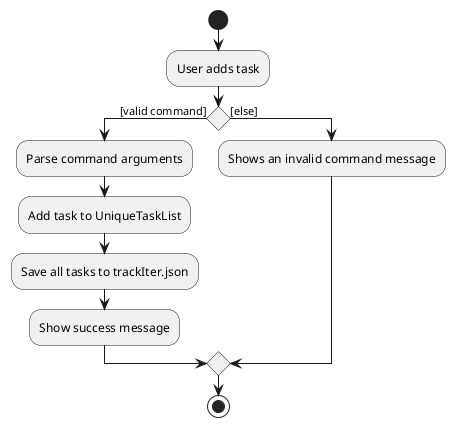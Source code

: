@startuml
start
:User adds task;

'Since the beta syntax does not support placing the condition outside the
'diamond we place it as the true branch instead.

if () then ([valid command])
    :Parse command arguments;
    :Add task to UniqueTaskList;
    :Save all tasks to trackIter.json;
    :Show success message;
else ([else])
    :Shows an invalid command message;
endif
stop
@enduml